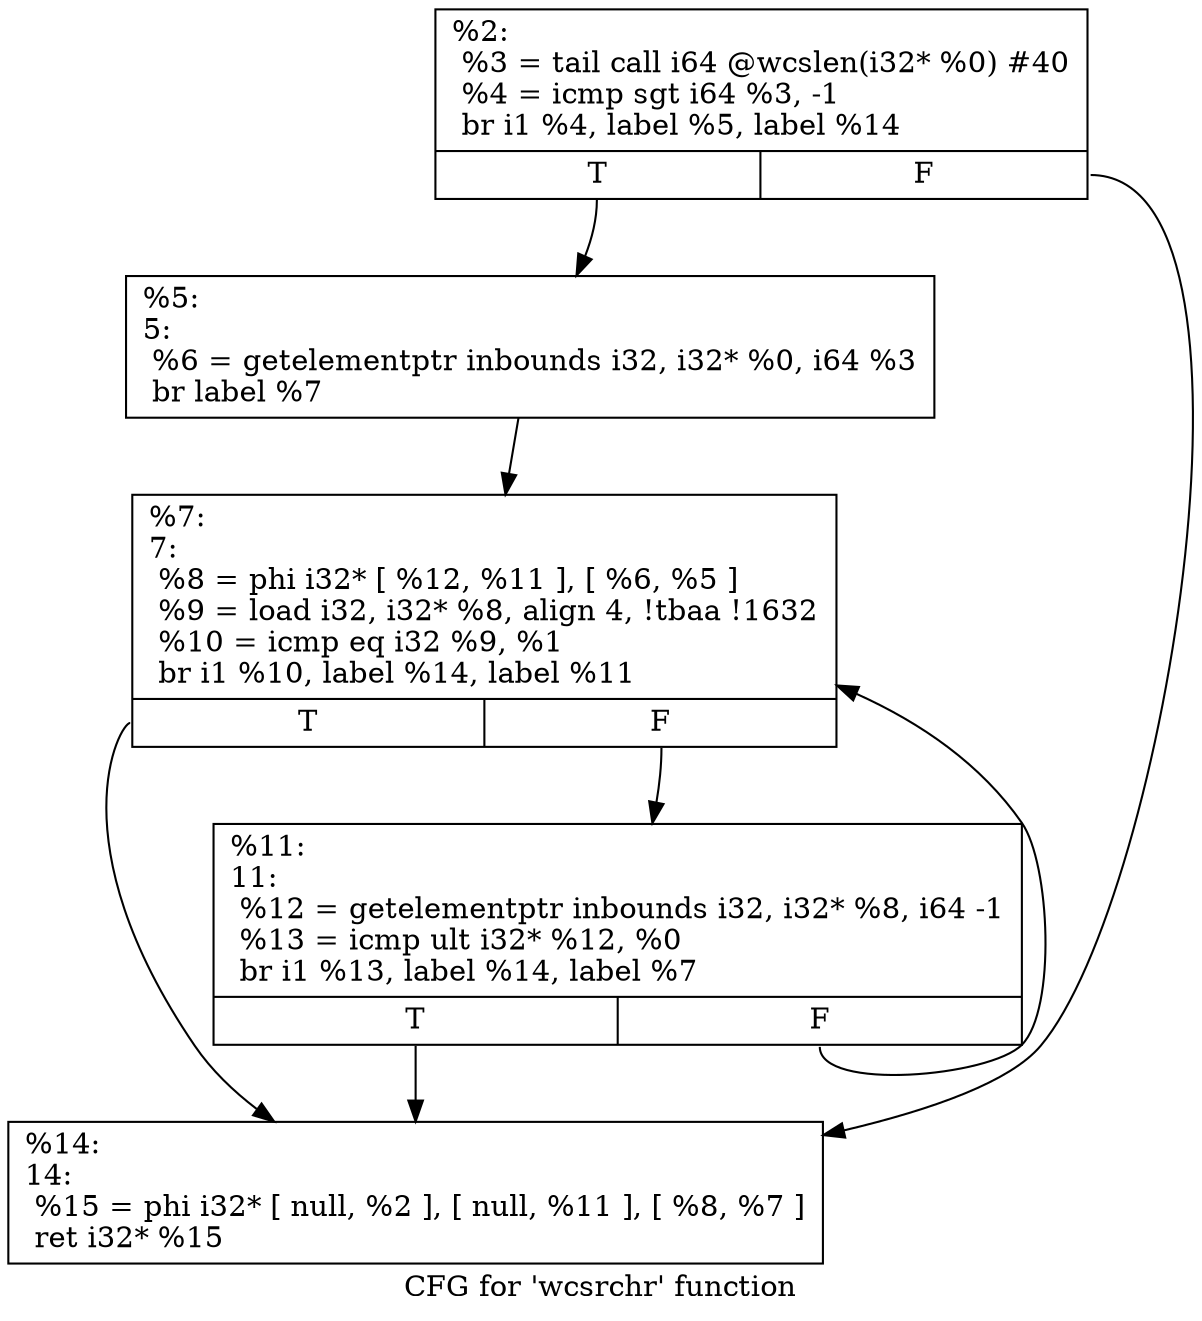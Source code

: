 digraph "CFG for 'wcsrchr' function" {
	label="CFG for 'wcsrchr' function";

	Node0x1b7aa30 [shape=record,label="{%2:\l  %3 = tail call i64 @wcslen(i32* %0) #40\l  %4 = icmp sgt i64 %3, -1\l  br i1 %4, label %5, label %14\l|{<s0>T|<s1>F}}"];
	Node0x1b7aa30:s0 -> Node0x1b7b2e0;
	Node0x1b7aa30:s1 -> Node0x1b7b3d0;
	Node0x1b7b2e0 [shape=record,label="{%5:\l5:                                                \l  %6 = getelementptr inbounds i32, i32* %0, i64 %3\l  br label %7\l}"];
	Node0x1b7b2e0 -> Node0x1b7b330;
	Node0x1b7b330 [shape=record,label="{%7:\l7:                                                \l  %8 = phi i32* [ %12, %11 ], [ %6, %5 ]\l  %9 = load i32, i32* %8, align 4, !tbaa !1632\l  %10 = icmp eq i32 %9, %1\l  br i1 %10, label %14, label %11\l|{<s0>T|<s1>F}}"];
	Node0x1b7b330:s0 -> Node0x1b7b3d0;
	Node0x1b7b330:s1 -> Node0x1b7b380;
	Node0x1b7b380 [shape=record,label="{%11:\l11:                                               \l  %12 = getelementptr inbounds i32, i32* %8, i64 -1\l  %13 = icmp ult i32* %12, %0\l  br i1 %13, label %14, label %7\l|{<s0>T|<s1>F}}"];
	Node0x1b7b380:s0 -> Node0x1b7b3d0;
	Node0x1b7b380:s1 -> Node0x1b7b330;
	Node0x1b7b3d0 [shape=record,label="{%14:\l14:                                               \l  %15 = phi i32* [ null, %2 ], [ null, %11 ], [ %8, %7 ]\l  ret i32* %15\l}"];
}
